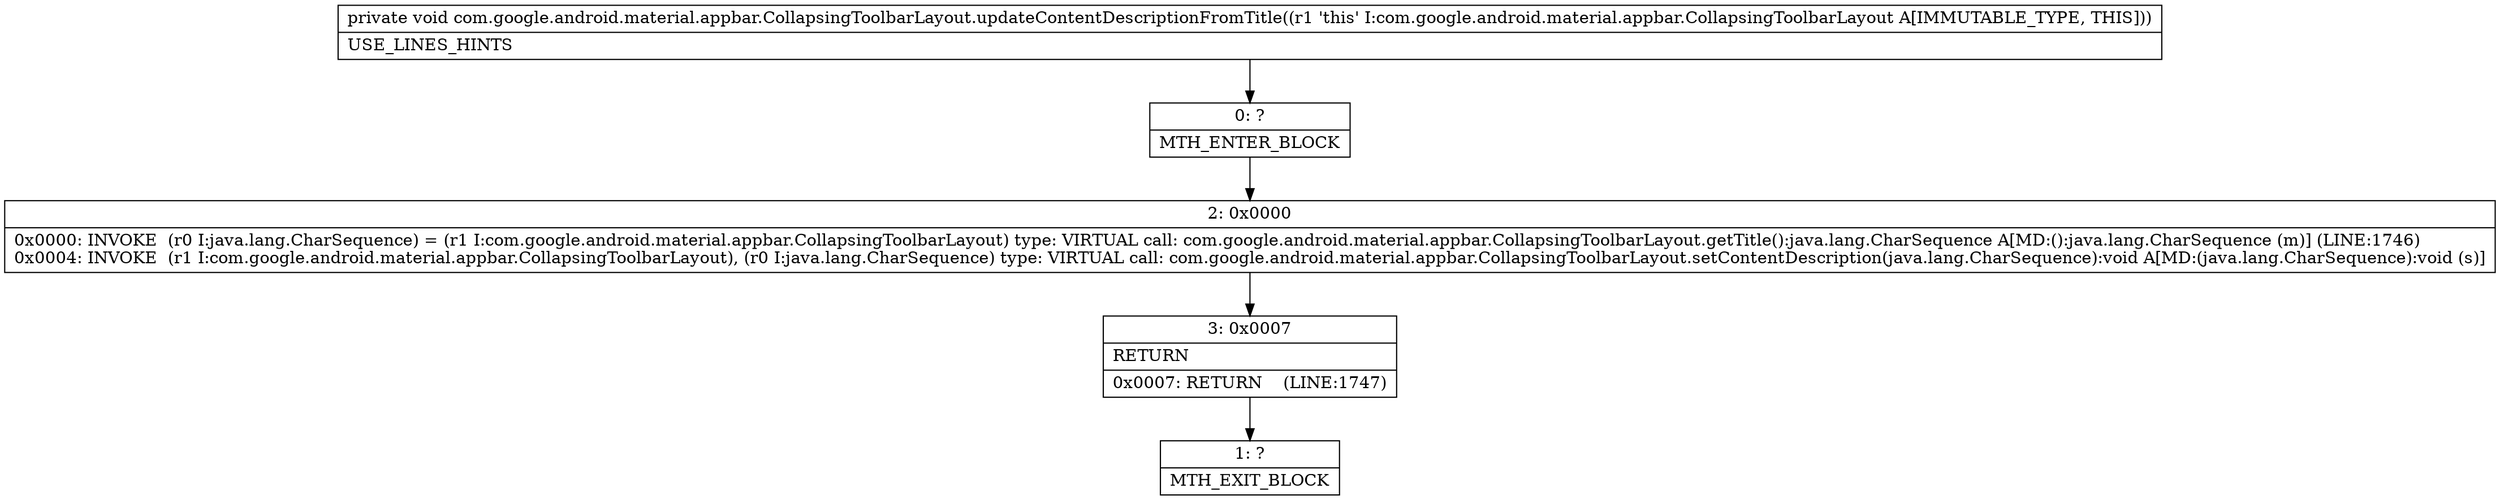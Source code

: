 digraph "CFG forcom.google.android.material.appbar.CollapsingToolbarLayout.updateContentDescriptionFromTitle()V" {
Node_0 [shape=record,label="{0\:\ ?|MTH_ENTER_BLOCK\l}"];
Node_2 [shape=record,label="{2\:\ 0x0000|0x0000: INVOKE  (r0 I:java.lang.CharSequence) = (r1 I:com.google.android.material.appbar.CollapsingToolbarLayout) type: VIRTUAL call: com.google.android.material.appbar.CollapsingToolbarLayout.getTitle():java.lang.CharSequence A[MD:():java.lang.CharSequence (m)] (LINE:1746)\l0x0004: INVOKE  (r1 I:com.google.android.material.appbar.CollapsingToolbarLayout), (r0 I:java.lang.CharSequence) type: VIRTUAL call: com.google.android.material.appbar.CollapsingToolbarLayout.setContentDescription(java.lang.CharSequence):void A[MD:(java.lang.CharSequence):void (s)]\l}"];
Node_3 [shape=record,label="{3\:\ 0x0007|RETURN\l|0x0007: RETURN    (LINE:1747)\l}"];
Node_1 [shape=record,label="{1\:\ ?|MTH_EXIT_BLOCK\l}"];
MethodNode[shape=record,label="{private void com.google.android.material.appbar.CollapsingToolbarLayout.updateContentDescriptionFromTitle((r1 'this' I:com.google.android.material.appbar.CollapsingToolbarLayout A[IMMUTABLE_TYPE, THIS]))  | USE_LINES_HINTS\l}"];
MethodNode -> Node_0;Node_0 -> Node_2;
Node_2 -> Node_3;
Node_3 -> Node_1;
}


